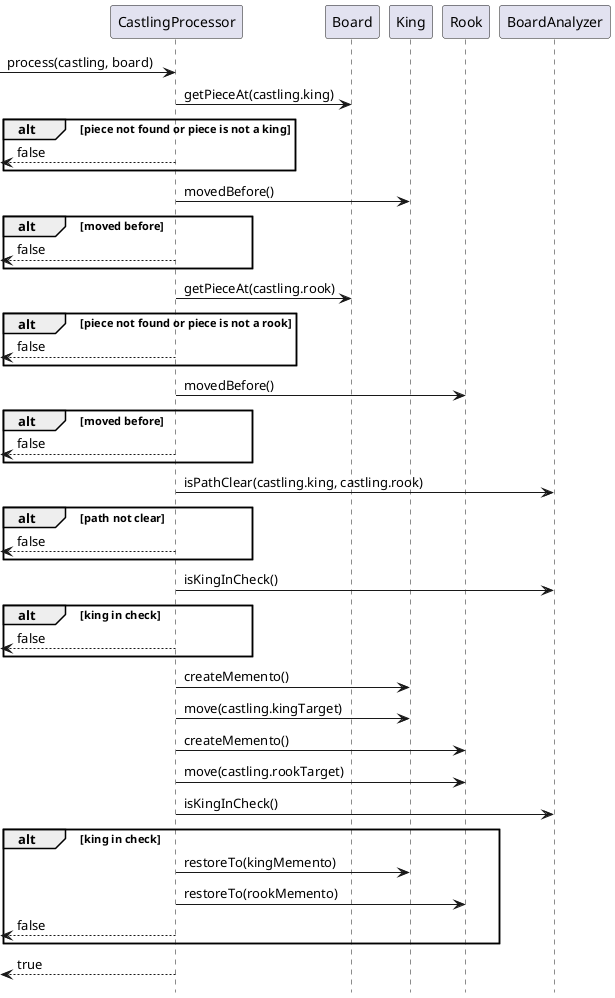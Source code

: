 @startuml

[-> CastlingProcessor: process(castling, board)

CastlingProcessor -> Board: getPieceAt(castling.king)
alt piece not found or piece is not a king
	CastlingProcessor -->[: false
end

CastlingProcessor -> King: movedBefore()
alt moved before
	CastlingProcessor -->[: false
end

CastlingProcessor -> Board: getPieceAt(castling.rook)
alt piece not found or piece is not a rook
	CastlingProcessor -->[: false
end

CastlingProcessor -> Rook: movedBefore()
alt moved before
	CastlingProcessor -->[: false
end

CastlingProcessor -> BoardAnalyzer: isPathClear(castling.king, castling.rook)
alt path not clear
	CastlingProcessor -->[: false
end

CastlingProcessor -> BoardAnalyzer: isKingInCheck()
alt king in check
	CastlingProcessor -->[: false
end

CastlingProcessor -> King: createMemento()
CastlingProcessor -> King: move(castling.kingTarget)
CastlingProcessor -> Rook: createMemento()
CastlingProcessor -> Rook: move(castling.rookTarget)

CastlingProcessor -> BoardAnalyzer: isKingInCheck()
alt king in check
	CastlingProcessor -> King: restoreTo(kingMemento)
	CastlingProcessor -> Rook: restoreTo(rookMemento)
	CastlingProcessor -->[: false
end

CastlingProcessor -->[: true

hide footbox
@enduml